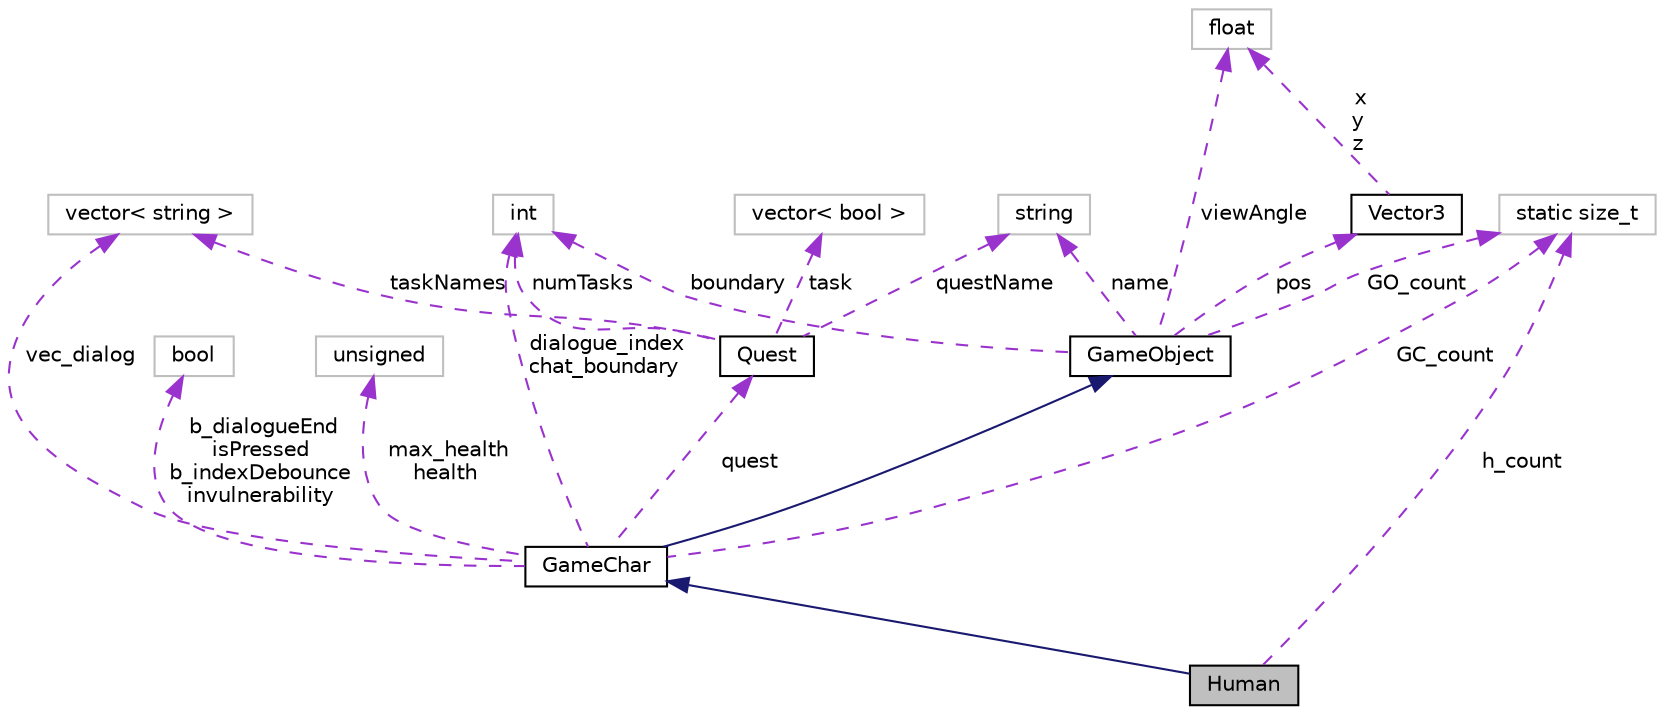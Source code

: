 digraph "Human"
{
  bgcolor="transparent";
  edge [fontname="Helvetica",fontsize="10",labelfontname="Helvetica",labelfontsize="10"];
  node [fontname="Helvetica",fontsize="10",shape=record];
  Node1 [label="Human",height=0.2,width=0.4,color="black", fillcolor="grey75", style="filled", fontcolor="black"];
  Node2 -> Node1 [dir="back",color="midnightblue",fontsize="10",style="solid",fontname="Helvetica"];
  Node2 [label="GameChar",height=0.2,width=0.4,color="black",URL="$classGameChar.html",tooltip="Class for GameChar (Inheriting from GameObject) /*. "];
  Node3 -> Node2 [dir="back",color="midnightblue",fontsize="10",style="solid",fontname="Helvetica"];
  Node3 [label="GameObject",height=0.2,width=0.4,color="black",URL="$classGameObject.html",tooltip="Class for GameObject /*. "];
  Node4 -> Node3 [dir="back",color="darkorchid3",fontsize="10",style="dashed",label=" viewAngle" ,fontname="Helvetica"];
  Node4 [label="float",height=0.2,width=0.4,color="grey75"];
  Node5 -> Node3 [dir="back",color="darkorchid3",fontsize="10",style="dashed",label=" pos" ,fontname="Helvetica"];
  Node5 [label="Vector3",height=0.2,width=0.4,color="black",URL="$structVector3.html",tooltip="Defines a 3D vector and its methods. "];
  Node4 -> Node5 [dir="back",color="darkorchid3",fontsize="10",style="dashed",label=" x\ny\nz" ,fontname="Helvetica"];
  Node6 -> Node3 [dir="back",color="darkorchid3",fontsize="10",style="dashed",label=" boundary" ,fontname="Helvetica"];
  Node6 [label="int",height=0.2,width=0.4,color="grey75"];
  Node7 -> Node3 [dir="back",color="darkorchid3",fontsize="10",style="dashed",label=" name" ,fontname="Helvetica"];
  Node7 [label="string",height=0.2,width=0.4,color="grey75"];
  Node8 -> Node3 [dir="back",color="darkorchid3",fontsize="10",style="dashed",label=" GO_count" ,fontname="Helvetica"];
  Node8 [label="static size_t",height=0.2,width=0.4,color="grey75"];
  Node6 -> Node2 [dir="back",color="darkorchid3",fontsize="10",style="dashed",label=" dialogue_index\nchat_boundary" ,fontname="Helvetica"];
  Node9 -> Node2 [dir="back",color="darkorchid3",fontsize="10",style="dashed",label=" vec_dialog" ,fontname="Helvetica"];
  Node9 [label="vector\< string \>",height=0.2,width=0.4,color="grey75"];
  Node10 -> Node2 [dir="back",color="darkorchid3",fontsize="10",style="dashed",label=" b_dialogueEnd\nisPressed\nb_indexDebounce\ninvulnerability" ,fontname="Helvetica"];
  Node10 [label="bool",height=0.2,width=0.4,color="grey75"];
  Node11 -> Node2 [dir="back",color="darkorchid3",fontsize="10",style="dashed",label=" max_health\nhealth" ,fontname="Helvetica"];
  Node11 [label="unsigned",height=0.2,width=0.4,color="grey75"];
  Node8 -> Node2 [dir="back",color="darkorchid3",fontsize="10",style="dashed",label=" GC_count" ,fontname="Helvetica"];
  Node12 -> Node2 [dir="back",color="darkorchid3",fontsize="10",style="dashed",label=" quest" ,fontname="Helvetica"];
  Node12 [label="Quest",height=0.2,width=0.4,color="black",URL="$classQuest.html",tooltip="Class for Quests /*. "];
  Node6 -> Node12 [dir="back",color="darkorchid3",fontsize="10",style="dashed",label=" numTasks" ,fontname="Helvetica"];
  Node7 -> Node12 [dir="back",color="darkorchid3",fontsize="10",style="dashed",label=" questName" ,fontname="Helvetica"];
  Node9 -> Node12 [dir="back",color="darkorchid3",fontsize="10",style="dashed",label=" taskNames" ,fontname="Helvetica"];
  Node13 -> Node12 [dir="back",color="darkorchid3",fontsize="10",style="dashed",label=" task" ,fontname="Helvetica"];
  Node13 [label="vector\< bool \>",height=0.2,width=0.4,color="grey75"];
  Node8 -> Node1 [dir="back",color="darkorchid3",fontsize="10",style="dashed",label=" h_count" ,fontname="Helvetica"];
}
